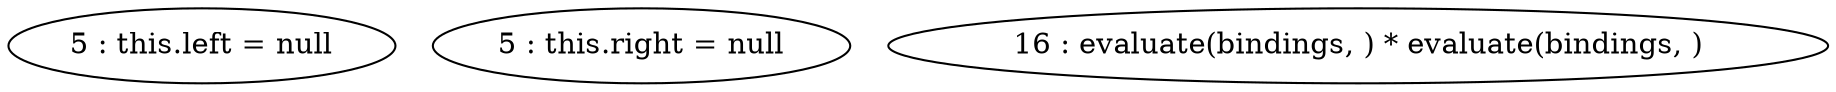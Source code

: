 digraph G {
"5 : this.left = null"
"5 : this.right = null"
"16 : evaluate(bindings, ) * evaluate(bindings, )"
}